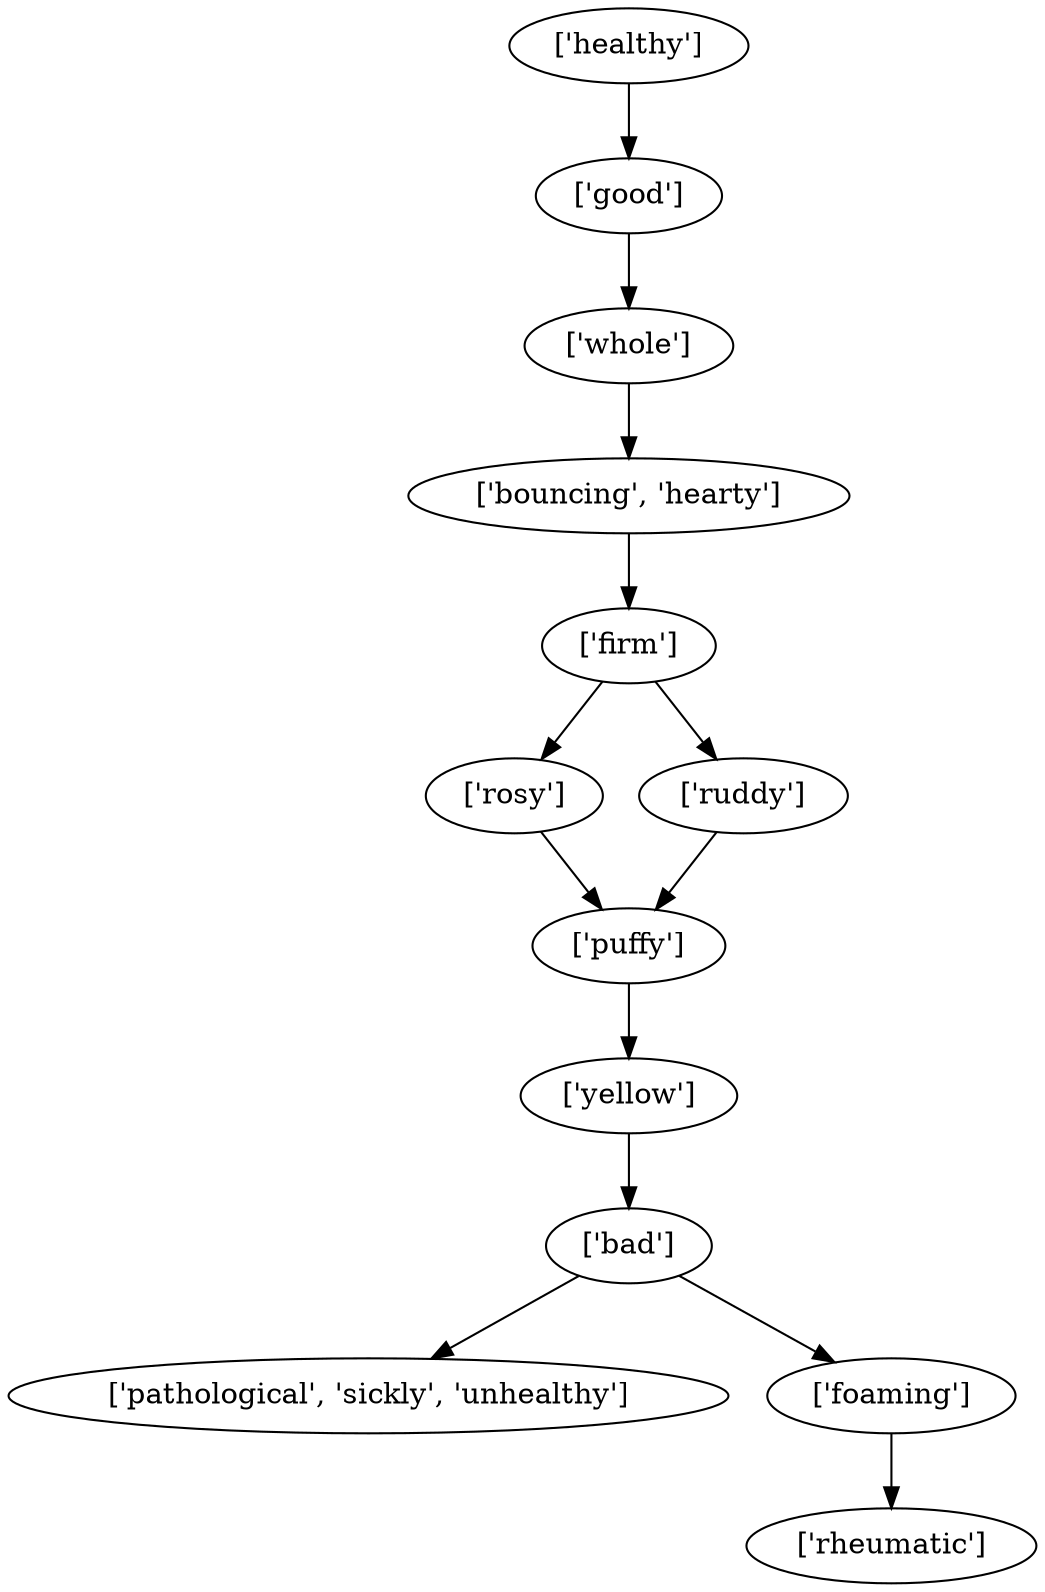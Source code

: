 strict digraph  {
	"['good']" -> "['whole']";
	"['whole']" -> "['bouncing', 'hearty']";
	"['yellow']" -> "['bad']";
	"['bad']" -> "['pathological', 'sickly', 'unhealthy']";
	"['bad']" -> "['foaming']";
	"['bouncing', 'hearty']" -> "['firm']";
	"['firm']" -> "['rosy']";
	"['firm']" -> "['ruddy']";
	"['foaming']" -> "['rheumatic']";
	"['rosy']" -> "['puffy']";
	"['ruddy']" -> "['puffy']";
	"['puffy']" -> "['yellow']";
	"['healthy']" -> "['good']";
}
